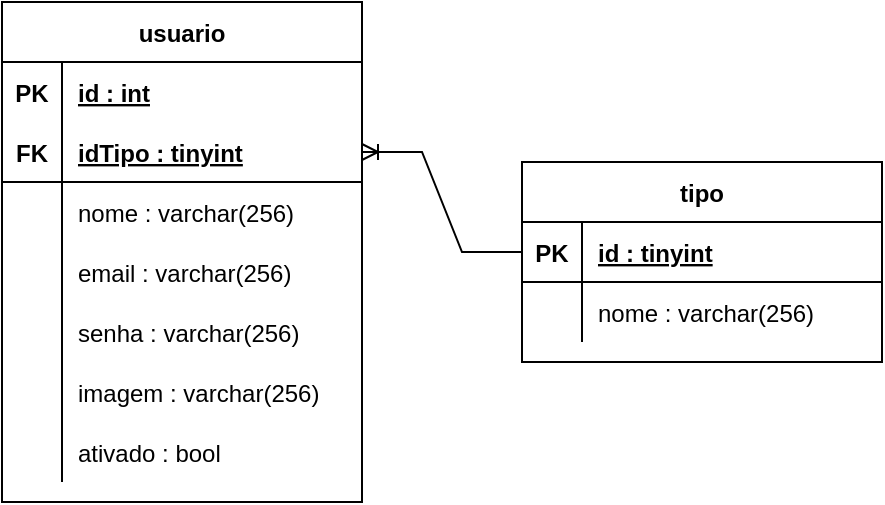 <mxfile version="16.5.2" type="device"><diagram id="C5RBs43oDa-KdzZeNtuy" name="Page-1"><mxGraphModel dx="2219" dy="895" grid="1" gridSize="10" guides="1" tooltips="1" connect="1" arrows="1" fold="1" page="1" pageScale="1" pageWidth="827" pageHeight="1169" math="0" shadow="0"><root><mxCell id="WIyWlLk6GJQsqaUBKTNV-0"/><mxCell id="WIyWlLk6GJQsqaUBKTNV-1" parent="WIyWlLk6GJQsqaUBKTNV-0"/><mxCell id="OgJSxOswX398Jg4xaEFL-4" value="usuario" style="shape=table;startSize=30;container=1;collapsible=1;childLayout=tableLayout;fixedRows=1;rowLines=0;fontStyle=1;align=center;resizeLast=1;" vertex="1" parent="WIyWlLk6GJQsqaUBKTNV-1"><mxGeometry x="194" y="150" width="180" height="250" as="geometry"/></mxCell><mxCell id="OgJSxOswX398Jg4xaEFL-5" value="" style="shape=tableRow;horizontal=0;startSize=0;swimlaneHead=0;swimlaneBody=0;fillColor=none;collapsible=0;dropTarget=0;points=[[0,0.5],[1,0.5]];portConstraint=eastwest;top=0;left=0;right=0;bottom=1;strokeColor=none;" vertex="1" parent="OgJSxOswX398Jg4xaEFL-4"><mxGeometry y="30" width="180" height="30" as="geometry"/></mxCell><mxCell id="OgJSxOswX398Jg4xaEFL-6" value="PK" style="shape=partialRectangle;connectable=0;fillColor=none;top=0;left=0;bottom=0;right=0;fontStyle=1;overflow=hidden;" vertex="1" parent="OgJSxOswX398Jg4xaEFL-5"><mxGeometry width="30" height="30" as="geometry"><mxRectangle width="30" height="30" as="alternateBounds"/></mxGeometry></mxCell><mxCell id="OgJSxOswX398Jg4xaEFL-7" value="id : int" style="shape=partialRectangle;connectable=0;fillColor=none;top=0;left=0;bottom=0;right=0;align=left;spacingLeft=6;fontStyle=5;overflow=hidden;" vertex="1" parent="OgJSxOswX398Jg4xaEFL-5"><mxGeometry x="30" width="150" height="30" as="geometry"><mxRectangle width="150" height="30" as="alternateBounds"/></mxGeometry></mxCell><mxCell id="OgJSxOswX398Jg4xaEFL-17" value="" style="shape=tableRow;horizontal=0;startSize=0;swimlaneHead=0;swimlaneBody=0;fillColor=none;collapsible=0;dropTarget=0;points=[[0,0.5],[1,0.5]];portConstraint=eastwest;top=0;left=0;right=0;bottom=1;" vertex="1" parent="OgJSxOswX398Jg4xaEFL-4"><mxGeometry y="60" width="180" height="30" as="geometry"/></mxCell><mxCell id="OgJSxOswX398Jg4xaEFL-18" value="FK" style="shape=partialRectangle;connectable=0;fillColor=none;top=0;left=0;bottom=0;right=0;fontStyle=1;overflow=hidden;" vertex="1" parent="OgJSxOswX398Jg4xaEFL-17"><mxGeometry width="30" height="30" as="geometry"><mxRectangle width="30" height="30" as="alternateBounds"/></mxGeometry></mxCell><mxCell id="OgJSxOswX398Jg4xaEFL-19" value="idTipo : tinyint" style="shape=partialRectangle;connectable=0;fillColor=none;top=0;left=0;bottom=0;right=0;align=left;spacingLeft=6;fontStyle=5;overflow=hidden;" vertex="1" parent="OgJSxOswX398Jg4xaEFL-17"><mxGeometry x="30" width="150" height="30" as="geometry"><mxRectangle width="150" height="30" as="alternateBounds"/></mxGeometry></mxCell><mxCell id="OgJSxOswX398Jg4xaEFL-8" value="" style="shape=tableRow;horizontal=0;startSize=0;swimlaneHead=0;swimlaneBody=0;fillColor=none;collapsible=0;dropTarget=0;points=[[0,0.5],[1,0.5]];portConstraint=eastwest;top=0;left=0;right=0;bottom=0;" vertex="1" parent="OgJSxOswX398Jg4xaEFL-4"><mxGeometry y="90" width="180" height="30" as="geometry"/></mxCell><mxCell id="OgJSxOswX398Jg4xaEFL-9" value="" style="shape=partialRectangle;connectable=0;fillColor=none;top=0;left=0;bottom=0;right=0;editable=1;overflow=hidden;" vertex="1" parent="OgJSxOswX398Jg4xaEFL-8"><mxGeometry width="30" height="30" as="geometry"><mxRectangle width="30" height="30" as="alternateBounds"/></mxGeometry></mxCell><mxCell id="OgJSxOswX398Jg4xaEFL-10" value="nome : varchar(256)" style="shape=partialRectangle;connectable=0;fillColor=none;top=0;left=0;bottom=0;right=0;align=left;spacingLeft=6;overflow=hidden;" vertex="1" parent="OgJSxOswX398Jg4xaEFL-8"><mxGeometry x="30" width="150" height="30" as="geometry"><mxRectangle width="150" height="30" as="alternateBounds"/></mxGeometry></mxCell><mxCell id="OgJSxOswX398Jg4xaEFL-11" value="" style="shape=tableRow;horizontal=0;startSize=0;swimlaneHead=0;swimlaneBody=0;fillColor=none;collapsible=0;dropTarget=0;points=[[0,0.5],[1,0.5]];portConstraint=eastwest;top=0;left=0;right=0;bottom=0;" vertex="1" parent="OgJSxOswX398Jg4xaEFL-4"><mxGeometry y="120" width="180" height="30" as="geometry"/></mxCell><mxCell id="OgJSxOswX398Jg4xaEFL-12" value="" style="shape=partialRectangle;connectable=0;fillColor=none;top=0;left=0;bottom=0;right=0;editable=1;overflow=hidden;" vertex="1" parent="OgJSxOswX398Jg4xaEFL-11"><mxGeometry width="30" height="30" as="geometry"><mxRectangle width="30" height="30" as="alternateBounds"/></mxGeometry></mxCell><mxCell id="OgJSxOswX398Jg4xaEFL-13" value="email : varchar(256)" style="shape=partialRectangle;connectable=0;fillColor=none;top=0;left=0;bottom=0;right=0;align=left;spacingLeft=6;overflow=hidden;" vertex="1" parent="OgJSxOswX398Jg4xaEFL-11"><mxGeometry x="30" width="150" height="30" as="geometry"><mxRectangle width="150" height="30" as="alternateBounds"/></mxGeometry></mxCell><mxCell id="OgJSxOswX398Jg4xaEFL-14" value="" style="shape=tableRow;horizontal=0;startSize=0;swimlaneHead=0;swimlaneBody=0;fillColor=none;collapsible=0;dropTarget=0;points=[[0,0.5],[1,0.5]];portConstraint=eastwest;top=0;left=0;right=0;bottom=0;" vertex="1" parent="OgJSxOswX398Jg4xaEFL-4"><mxGeometry y="150" width="180" height="30" as="geometry"/></mxCell><mxCell id="OgJSxOswX398Jg4xaEFL-15" value="" style="shape=partialRectangle;connectable=0;fillColor=none;top=0;left=0;bottom=0;right=0;editable=1;overflow=hidden;" vertex="1" parent="OgJSxOswX398Jg4xaEFL-14"><mxGeometry width="30" height="30" as="geometry"><mxRectangle width="30" height="30" as="alternateBounds"/></mxGeometry></mxCell><mxCell id="OgJSxOswX398Jg4xaEFL-16" value="senha : varchar(256)" style="shape=partialRectangle;connectable=0;fillColor=none;top=0;left=0;bottom=0;right=0;align=left;spacingLeft=6;overflow=hidden;" vertex="1" parent="OgJSxOswX398Jg4xaEFL-14"><mxGeometry x="30" width="150" height="30" as="geometry"><mxRectangle width="150" height="30" as="alternateBounds"/></mxGeometry></mxCell><mxCell id="OgJSxOswX398Jg4xaEFL-20" value="" style="shape=tableRow;horizontal=0;startSize=0;swimlaneHead=0;swimlaneBody=0;fillColor=none;collapsible=0;dropTarget=0;points=[[0,0.5],[1,0.5]];portConstraint=eastwest;top=0;left=0;right=0;bottom=0;" vertex="1" parent="OgJSxOswX398Jg4xaEFL-4"><mxGeometry y="180" width="180" height="30" as="geometry"/></mxCell><mxCell id="OgJSxOswX398Jg4xaEFL-21" value="" style="shape=partialRectangle;connectable=0;fillColor=none;top=0;left=0;bottom=0;right=0;editable=1;overflow=hidden;" vertex="1" parent="OgJSxOswX398Jg4xaEFL-20"><mxGeometry width="30" height="30" as="geometry"><mxRectangle width="30" height="30" as="alternateBounds"/></mxGeometry></mxCell><mxCell id="OgJSxOswX398Jg4xaEFL-22" value="imagem : varchar(256)" style="shape=partialRectangle;connectable=0;fillColor=none;top=0;left=0;bottom=0;right=0;align=left;spacingLeft=6;overflow=hidden;" vertex="1" parent="OgJSxOswX398Jg4xaEFL-20"><mxGeometry x="30" width="150" height="30" as="geometry"><mxRectangle width="150" height="30" as="alternateBounds"/></mxGeometry></mxCell><mxCell id="OgJSxOswX398Jg4xaEFL-42" value="" style="shape=tableRow;horizontal=0;startSize=0;swimlaneHead=0;swimlaneBody=0;fillColor=none;collapsible=0;dropTarget=0;points=[[0,0.5],[1,0.5]];portConstraint=eastwest;top=0;left=0;right=0;bottom=0;" vertex="1" parent="OgJSxOswX398Jg4xaEFL-4"><mxGeometry y="210" width="180" height="30" as="geometry"/></mxCell><mxCell id="OgJSxOswX398Jg4xaEFL-43" value="" style="shape=partialRectangle;connectable=0;fillColor=none;top=0;left=0;bottom=0;right=0;editable=1;overflow=hidden;" vertex="1" parent="OgJSxOswX398Jg4xaEFL-42"><mxGeometry width="30" height="30" as="geometry"><mxRectangle width="30" height="30" as="alternateBounds"/></mxGeometry></mxCell><mxCell id="OgJSxOswX398Jg4xaEFL-44" value="ativado : bool" style="shape=partialRectangle;connectable=0;fillColor=none;top=0;left=0;bottom=0;right=0;align=left;spacingLeft=6;overflow=hidden;" vertex="1" parent="OgJSxOswX398Jg4xaEFL-42"><mxGeometry x="30" width="150" height="30" as="geometry"><mxRectangle width="150" height="30" as="alternateBounds"/></mxGeometry></mxCell><mxCell id="OgJSxOswX398Jg4xaEFL-45" value="tipo" style="shape=table;startSize=30;container=1;collapsible=1;childLayout=tableLayout;fixedRows=1;rowLines=0;fontStyle=1;align=center;resizeLast=1;" vertex="1" parent="WIyWlLk6GJQsqaUBKTNV-1"><mxGeometry x="454" y="230" width="180" height="100" as="geometry"/></mxCell><mxCell id="OgJSxOswX398Jg4xaEFL-46" value="" style="shape=tableRow;horizontal=0;startSize=0;swimlaneHead=0;swimlaneBody=0;fillColor=none;collapsible=0;dropTarget=0;points=[[0,0.5],[1,0.5]];portConstraint=eastwest;top=0;left=0;right=0;bottom=1;strokeColor=default;" vertex="1" parent="OgJSxOswX398Jg4xaEFL-45"><mxGeometry y="30" width="180" height="30" as="geometry"/></mxCell><mxCell id="OgJSxOswX398Jg4xaEFL-47" value="PK" style="shape=partialRectangle;connectable=0;fillColor=none;top=0;left=0;bottom=0;right=0;fontStyle=1;overflow=hidden;" vertex="1" parent="OgJSxOswX398Jg4xaEFL-46"><mxGeometry width="30.0" height="30" as="geometry"><mxRectangle width="30.0" height="30" as="alternateBounds"/></mxGeometry></mxCell><mxCell id="OgJSxOswX398Jg4xaEFL-48" value="id : tinyint" style="shape=partialRectangle;connectable=0;fillColor=none;top=0;left=0;bottom=0;right=0;align=left;spacingLeft=6;fontStyle=5;overflow=hidden;" vertex="1" parent="OgJSxOswX398Jg4xaEFL-46"><mxGeometry x="30.0" width="150.0" height="30" as="geometry"><mxRectangle width="150.0" height="30" as="alternateBounds"/></mxGeometry></mxCell><mxCell id="OgJSxOswX398Jg4xaEFL-52" value="" style="shape=tableRow;horizontal=0;startSize=0;swimlaneHead=0;swimlaneBody=0;fillColor=none;collapsible=0;dropTarget=0;points=[[0,0.5],[1,0.5]];portConstraint=eastwest;top=0;left=0;right=0;bottom=0;" vertex="1" parent="OgJSxOswX398Jg4xaEFL-45"><mxGeometry y="60" width="180" height="30" as="geometry"/></mxCell><mxCell id="OgJSxOswX398Jg4xaEFL-53" value="" style="shape=partialRectangle;connectable=0;fillColor=none;top=0;left=0;bottom=0;right=0;editable=1;overflow=hidden;" vertex="1" parent="OgJSxOswX398Jg4xaEFL-52"><mxGeometry width="30.0" height="30" as="geometry"><mxRectangle width="30.0" height="30" as="alternateBounds"/></mxGeometry></mxCell><mxCell id="OgJSxOswX398Jg4xaEFL-54" value="nome : varchar(256)" style="shape=partialRectangle;connectable=0;fillColor=none;top=0;left=0;bottom=0;right=0;align=left;spacingLeft=6;overflow=hidden;" vertex="1" parent="OgJSxOswX398Jg4xaEFL-52"><mxGeometry x="30.0" width="150.0" height="30" as="geometry"><mxRectangle width="150.0" height="30" as="alternateBounds"/></mxGeometry></mxCell><mxCell id="OgJSxOswX398Jg4xaEFL-67" value="" style="edgeStyle=entityRelationEdgeStyle;fontSize=12;html=1;endArrow=ERoneToMany;rounded=0;exitX=0;exitY=0.5;exitDx=0;exitDy=0;entryX=1;entryY=0.5;entryDx=0;entryDy=0;" edge="1" parent="WIyWlLk6GJQsqaUBKTNV-1" source="OgJSxOswX398Jg4xaEFL-46" target="OgJSxOswX398Jg4xaEFL-17"><mxGeometry width="100" height="100" relative="1" as="geometry"><mxPoint x="374" y="460" as="sourcePoint"/><mxPoint x="474" y="360" as="targetPoint"/></mxGeometry></mxCell></root></mxGraphModel></diagram></mxfile>